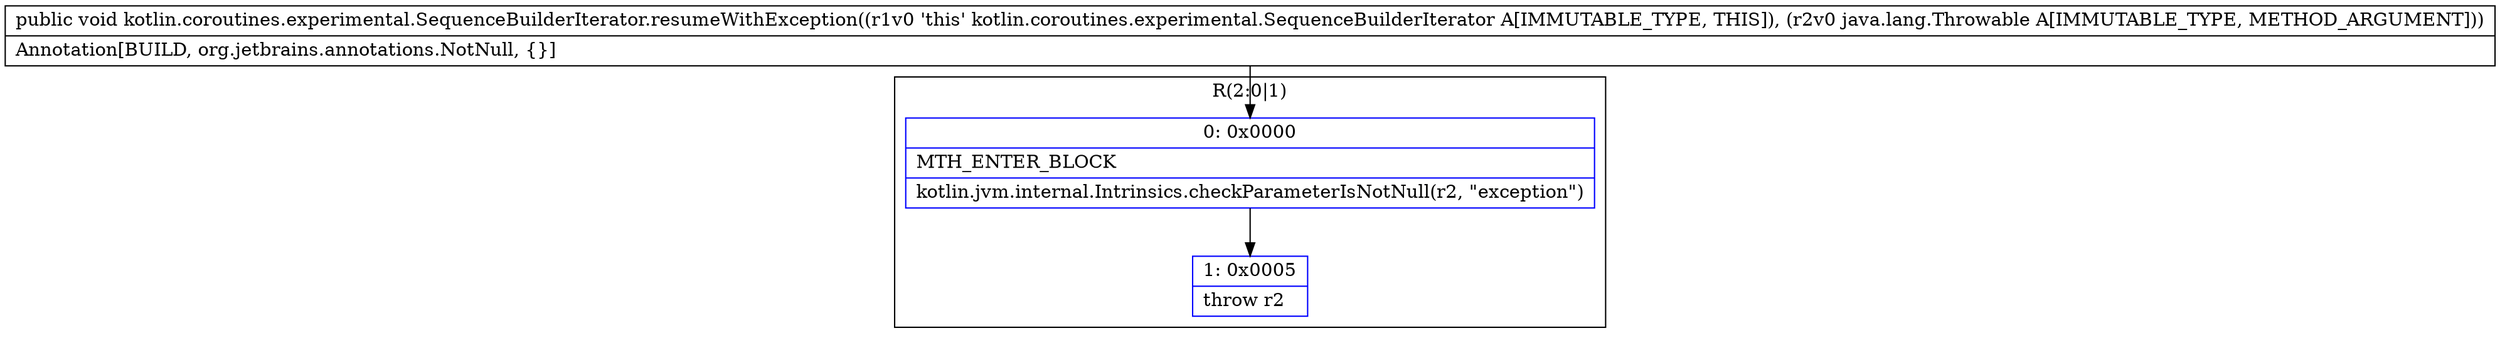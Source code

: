 digraph "CFG forkotlin.coroutines.experimental.SequenceBuilderIterator.resumeWithException(Ljava\/lang\/Throwable;)V" {
subgraph cluster_Region_322146088 {
label = "R(2:0|1)";
node [shape=record,color=blue];
Node_0 [shape=record,label="{0\:\ 0x0000|MTH_ENTER_BLOCK\l|kotlin.jvm.internal.Intrinsics.checkParameterIsNotNull(r2, \"exception\")\l}"];
Node_1 [shape=record,label="{1\:\ 0x0005|throw r2\l}"];
}
MethodNode[shape=record,label="{public void kotlin.coroutines.experimental.SequenceBuilderIterator.resumeWithException((r1v0 'this' kotlin.coroutines.experimental.SequenceBuilderIterator A[IMMUTABLE_TYPE, THIS]), (r2v0 java.lang.Throwable A[IMMUTABLE_TYPE, METHOD_ARGUMENT]))  | Annotation[BUILD, org.jetbrains.annotations.NotNull, \{\}]\l}"];
MethodNode -> Node_0;
Node_0 -> Node_1;
}


